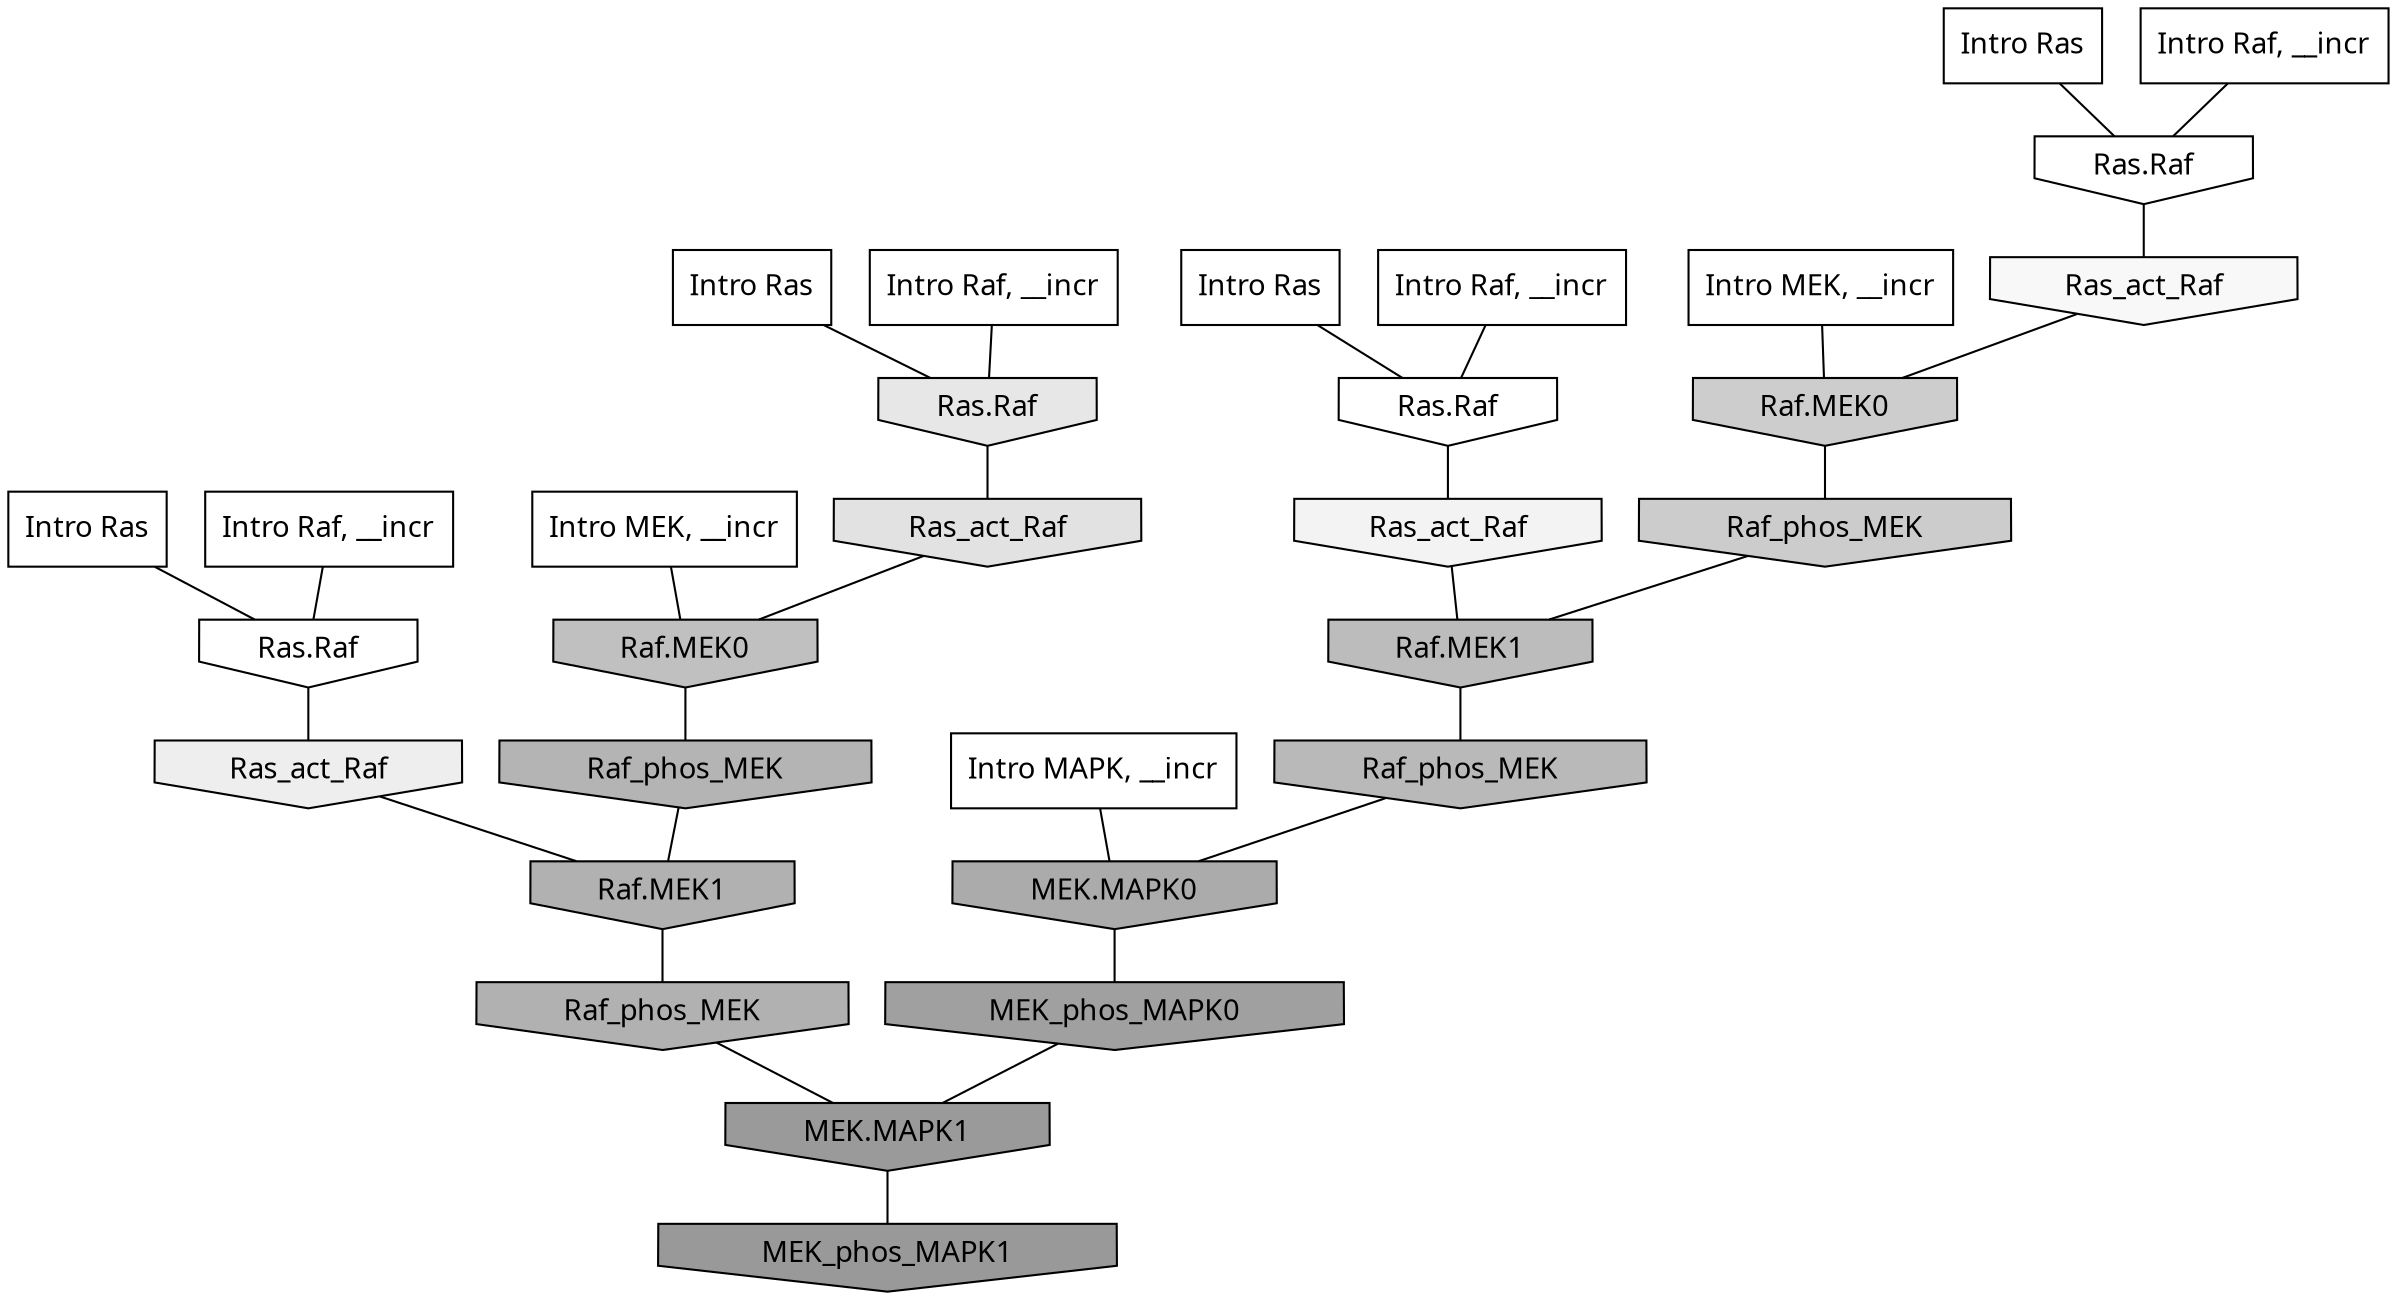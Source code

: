 digraph G{
  rankdir="TB";
  ranksep=0.30;
  node [fontname="CMU Serif"];
  edge [fontname="CMU Serif"];
  
  34 [label="Intro Ras", shape=rectangle, style=filled, fillcolor="0.000 0.000 1.000"]
  
  49 [label="Intro Ras", shape=rectangle, style=filled, fillcolor="0.000 0.000 1.000"]
  
  50 [label="Intro Ras", shape=rectangle, style=filled, fillcolor="0.000 0.000 1.000"]
  
  84 [label="Intro Ras", shape=rectangle, style=filled, fillcolor="0.000 0.000 1.000"]
  
  670 [label="Intro Raf, __incr", shape=rectangle, style=filled, fillcolor="0.000 0.000 1.000"]
  
  677 [label="Intro Raf, __incr", shape=rectangle, style=filled, fillcolor="0.000 0.000 1.000"]
  
  938 [label="Intro Raf, __incr", shape=rectangle, style=filled, fillcolor="0.000 0.000 1.000"]
  
  1007 [label="Intro Raf, __incr", shape=rectangle, style=filled, fillcolor="0.000 0.000 1.000"]
  
  1483 [label="Intro MEK, __incr", shape=rectangle, style=filled, fillcolor="0.000 0.000 1.000"]
  
  1972 [label="Intro MEK, __incr", shape=rectangle, style=filled, fillcolor="0.000 0.000 1.000"]
  
  3055 [label="Intro MAPK, __incr", shape=rectangle, style=filled, fillcolor="0.000 0.000 1.000"]
  
  3203 [label="Ras.Raf", shape=invhouse, style=filled, fillcolor="0.000 0.000 1.000"]
  
  3267 [label="Ras.Raf", shape=invhouse, style=filled, fillcolor="0.000 0.000 1.000"]
  
  3282 [label="Ras.Raf", shape=invhouse, style=filled, fillcolor="0.000 0.000 1.000"]
  
  3472 [label="Ras_act_Raf", shape=invhouse, style=filled, fillcolor="0.000 0.000 0.971"]
  
  3589 [label="Ras_act_Raf", shape=invhouse, style=filled, fillcolor="0.000 0.000 0.953"]
  
  3793 [label="Ras_act_Raf", shape=invhouse, style=filled, fillcolor="0.000 0.000 0.930"]
  
  4131 [label="Ras.Raf", shape=invhouse, style=filled, fillcolor="0.000 0.000 0.905"]
  
  4396 [label="Ras_act_Raf", shape=invhouse, style=filled, fillcolor="0.000 0.000 0.884"]
  
  5556 [label="Raf.MEK0", shape=invhouse, style=filled, fillcolor="0.000 0.000 0.803"]
  
  5611 [label="Raf_phos_MEK", shape=invhouse, style=filled, fillcolor="0.000 0.000 0.799"]
  
  6446 [label="Raf.MEK0", shape=invhouse, style=filled, fillcolor="0.000 0.000 0.753"]
  
  6791 [label="Raf.MEK1", shape=invhouse, style=filled, fillcolor="0.000 0.000 0.738"]
  
  7126 [label="Raf_phos_MEK", shape=invhouse, style=filled, fillcolor="0.000 0.000 0.725"]
  
  7657 [label="Raf_phos_MEK", shape=invhouse, style=filled, fillcolor="0.000 0.000 0.706"]
  
  7944 [label="Raf.MEK1", shape=invhouse, style=filled, fillcolor="0.000 0.000 0.695"]
  
  8016 [label="Raf_phos_MEK", shape=invhouse, style=filled, fillcolor="0.000 0.000 0.693"]
  
  8751 [label="MEK.MAPK0", shape=invhouse, style=filled, fillcolor="0.000 0.000 0.669"]
  
  10321 [label="MEK_phos_MAPK0", shape=invhouse, style=filled, fillcolor="0.000 0.000 0.626"]
  
  11360 [label="MEK.MAPK1", shape=invhouse, style=filled, fillcolor="0.000 0.000 0.602"]
  
  11471 [label="MEK_phos_MAPK1", shape=invhouse, style=filled, fillcolor="0.000 0.000 0.600"]
  
  
  11360 -> 11471 [dir=none, color="0.000 0.000 0.000"] 
  10321 -> 11360 [dir=none, color="0.000 0.000 0.000"] 
  8751 -> 10321 [dir=none, color="0.000 0.000 0.000"] 
  8016 -> 11360 [dir=none, color="0.000 0.000 0.000"] 
  7944 -> 8016 [dir=none, color="0.000 0.000 0.000"] 
  7657 -> 7944 [dir=none, color="0.000 0.000 0.000"] 
  7126 -> 8751 [dir=none, color="0.000 0.000 0.000"] 
  6791 -> 7126 [dir=none, color="0.000 0.000 0.000"] 
  6446 -> 7657 [dir=none, color="0.000 0.000 0.000"] 
  5611 -> 6791 [dir=none, color="0.000 0.000 0.000"] 
  5556 -> 5611 [dir=none, color="0.000 0.000 0.000"] 
  4396 -> 6446 [dir=none, color="0.000 0.000 0.000"] 
  4131 -> 4396 [dir=none, color="0.000 0.000 0.000"] 
  3793 -> 7944 [dir=none, color="0.000 0.000 0.000"] 
  3589 -> 6791 [dir=none, color="0.000 0.000 0.000"] 
  3472 -> 5556 [dir=none, color="0.000 0.000 0.000"] 
  3282 -> 3793 [dir=none, color="0.000 0.000 0.000"] 
  3267 -> 3472 [dir=none, color="0.000 0.000 0.000"] 
  3203 -> 3589 [dir=none, color="0.000 0.000 0.000"] 
  3055 -> 8751 [dir=none, color="0.000 0.000 0.000"] 
  1972 -> 5556 [dir=none, color="0.000 0.000 0.000"] 
  1483 -> 6446 [dir=none, color="0.000 0.000 0.000"] 
  1007 -> 3282 [dir=none, color="0.000 0.000 0.000"] 
  938 -> 3267 [dir=none, color="0.000 0.000 0.000"] 
  677 -> 3203 [dir=none, color="0.000 0.000 0.000"] 
  670 -> 4131 [dir=none, color="0.000 0.000 0.000"] 
  84 -> 3203 [dir=none, color="0.000 0.000 0.000"] 
  50 -> 4131 [dir=none, color="0.000 0.000 0.000"] 
  49 -> 3267 [dir=none, color="0.000 0.000 0.000"] 
  34 -> 3282 [dir=none, color="0.000 0.000 0.000"] 
  
  }
